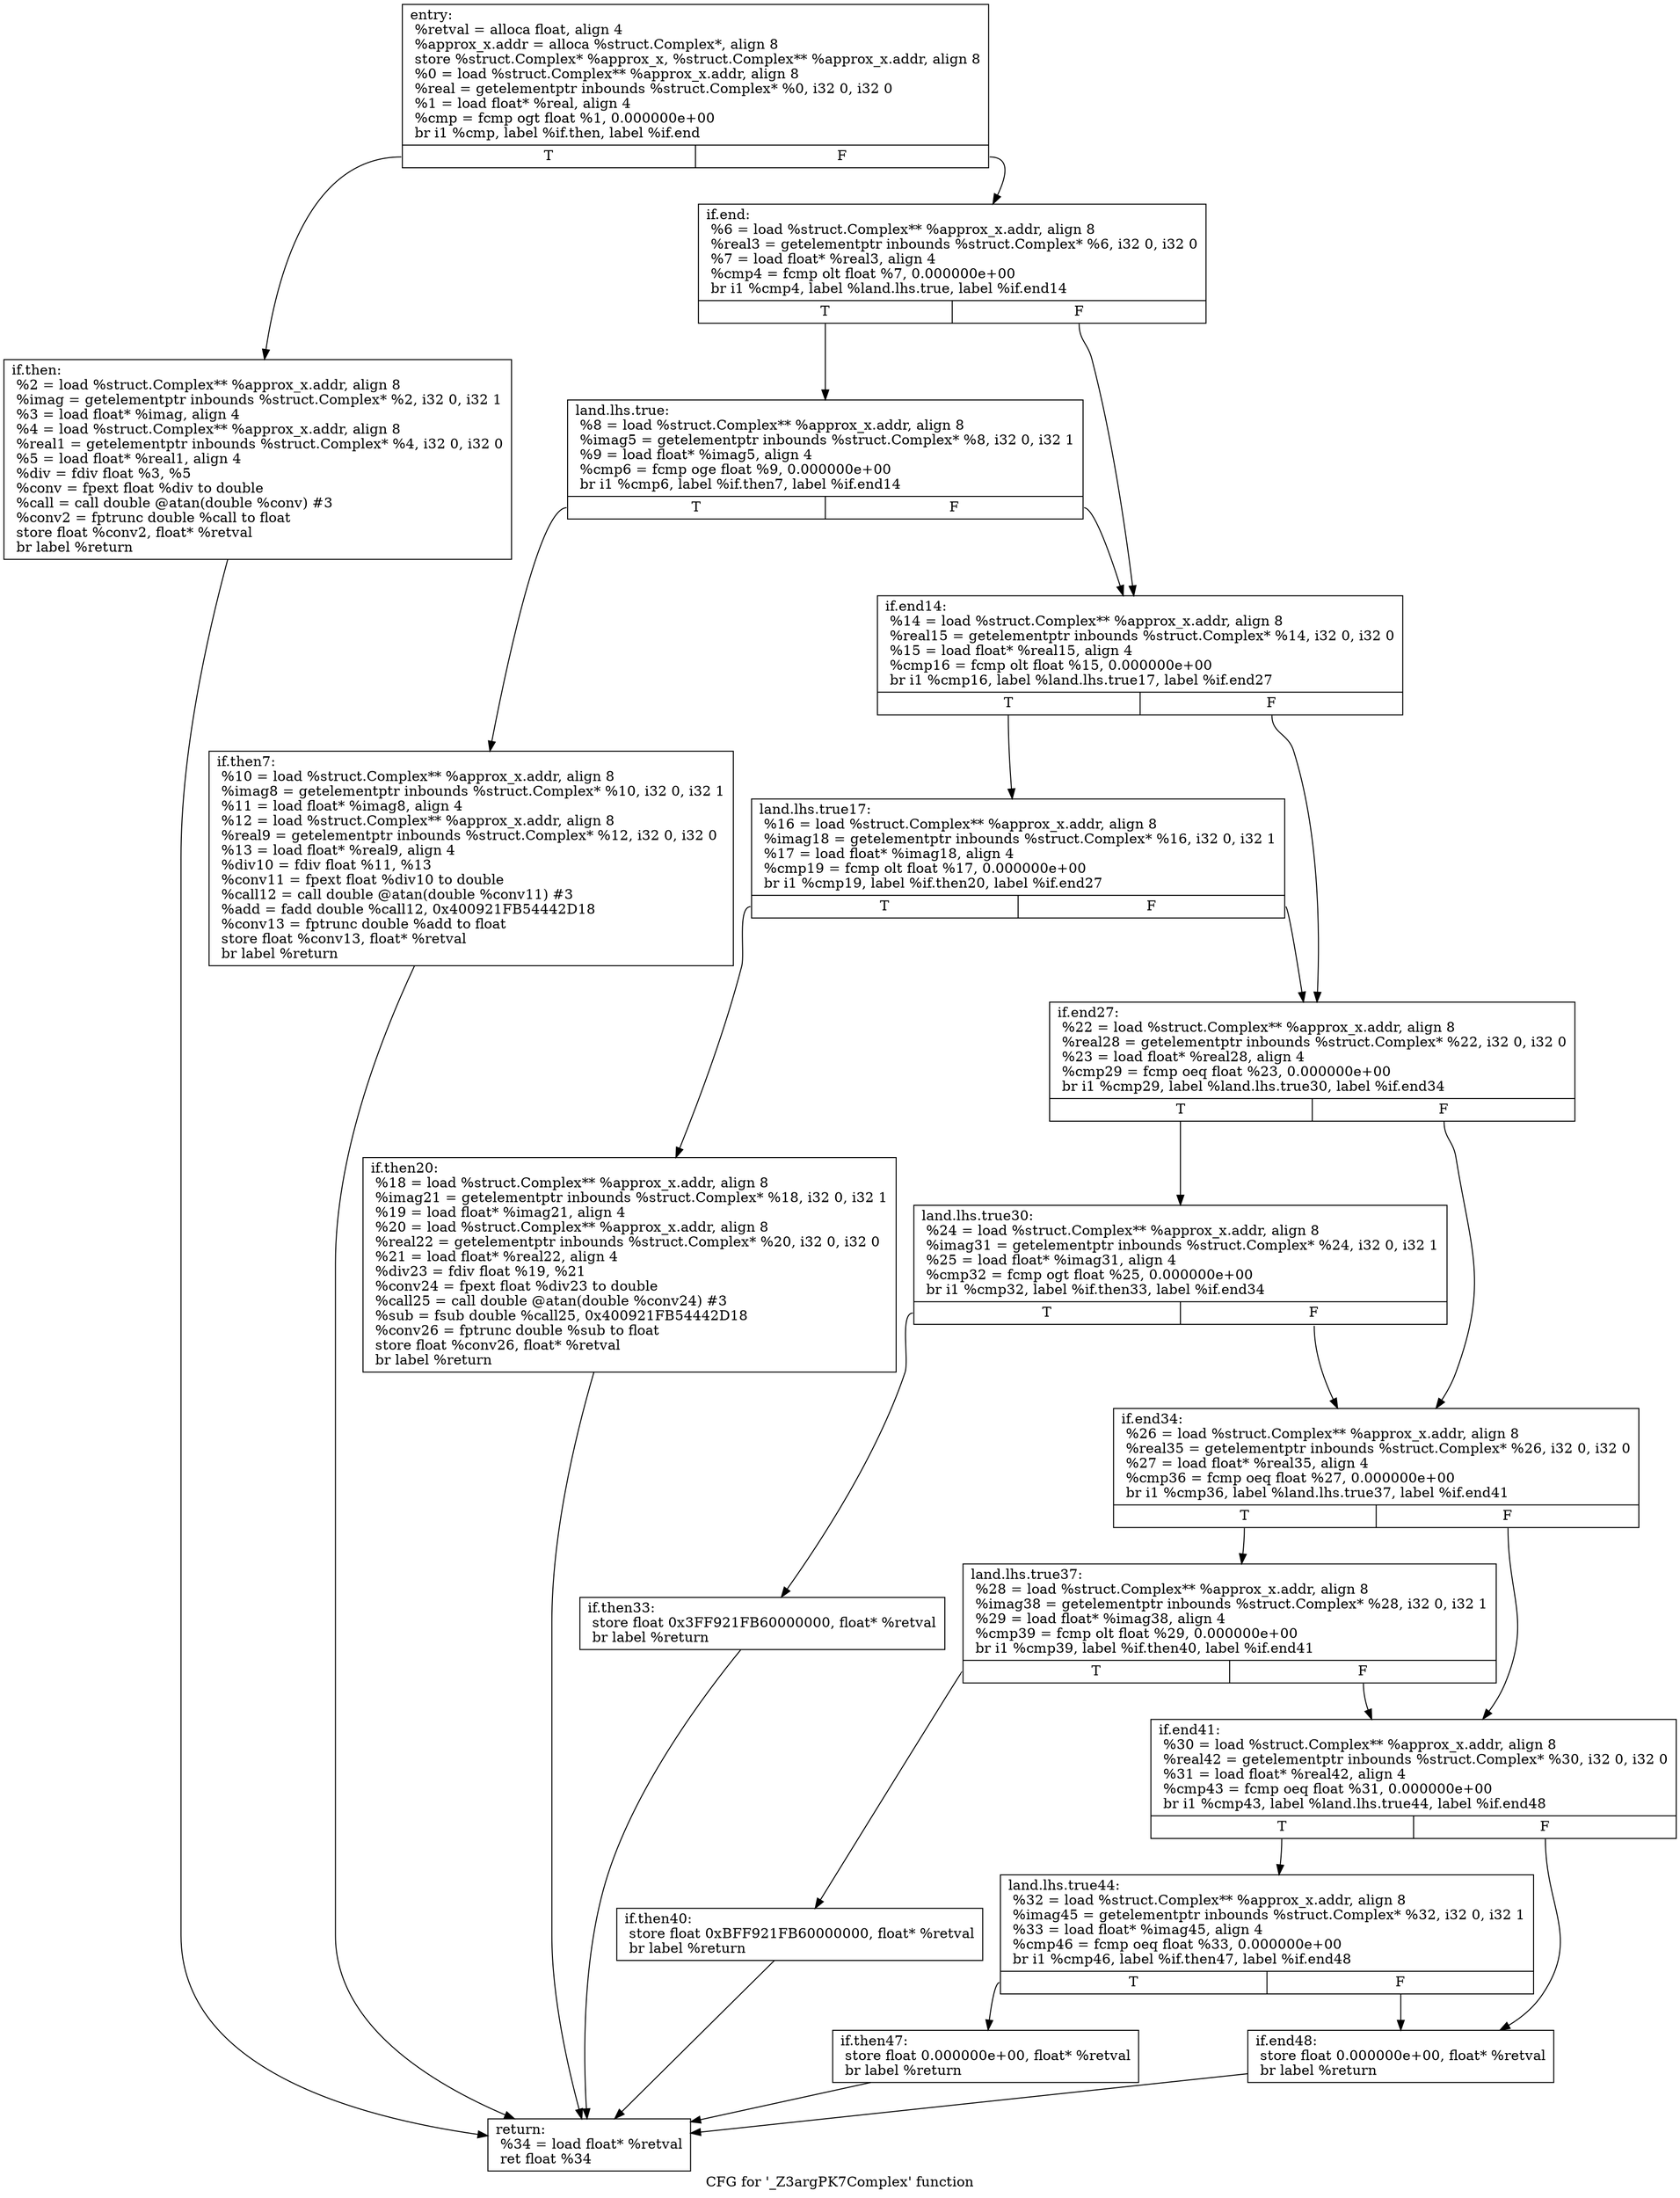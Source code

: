 digraph "CFG for '_Z3argPK7Complex' function" {
	label="CFG for '_Z3argPK7Complex' function";

	Node0x19ea130 [shape=record,label="{entry:\l  %retval = alloca float, align 4\l  %approx_x.addr = alloca %struct.Complex*, align 8\l  store %struct.Complex* %approx_x, %struct.Complex** %approx_x.addr, align 8\l  %0 = load %struct.Complex** %approx_x.addr, align 8\l  %real = getelementptr inbounds %struct.Complex* %0, i32 0, i32 0\l  %1 = load float* %real, align 4\l  %cmp = fcmp ogt float %1, 0.000000e+00\l  br i1 %cmp, label %if.then, label %if.end\l|{<s0>T|<s1>F}}"];
	Node0x19ea130:s0 -> Node0x19ea530;
	Node0x19ea130:s1 -> Node0x19ea590;
	Node0x19ea530 [shape=record,label="{if.then:                                          \l  %2 = load %struct.Complex** %approx_x.addr, align 8\l  %imag = getelementptr inbounds %struct.Complex* %2, i32 0, i32 1\l  %3 = load float* %imag, align 4\l  %4 = load %struct.Complex** %approx_x.addr, align 8\l  %real1 = getelementptr inbounds %struct.Complex* %4, i32 0, i32 0\l  %5 = load float* %real1, align 4\l  %div = fdiv float %3, %5\l  %conv = fpext float %div to double\l  %call = call double @atan(double %conv) #3\l  %conv2 = fptrunc double %call to float\l  store float %conv2, float* %retval\l  br label %return\l}"];
	Node0x19ea530 -> Node0x19eab90;
	Node0x19ea590 [shape=record,label="{if.end:                                           \l  %6 = load %struct.Complex** %approx_x.addr, align 8\l  %real3 = getelementptr inbounds %struct.Complex* %6, i32 0, i32 0\l  %7 = load float* %real3, align 4\l  %cmp4 = fcmp olt float %7, 0.000000e+00\l  br i1 %cmp4, label %land.lhs.true, label %if.end14\l|{<s0>T|<s1>F}}"];
	Node0x19ea590:s0 -> Node0x19ea5f0;
	Node0x19ea590:s1 -> Node0x19ea6b0;
	Node0x19ea5f0 [shape=record,label="{land.lhs.true:                                    \l  %8 = load %struct.Complex** %approx_x.addr, align 8\l  %imag5 = getelementptr inbounds %struct.Complex* %8, i32 0, i32 1\l  %9 = load float* %imag5, align 4\l  %cmp6 = fcmp oge float %9, 0.000000e+00\l  br i1 %cmp6, label %if.then7, label %if.end14\l|{<s0>T|<s1>F}}"];
	Node0x19ea5f0:s0 -> Node0x19ea650;
	Node0x19ea5f0:s1 -> Node0x19ea6b0;
	Node0x19ea650 [shape=record,label="{if.then7:                                         \l  %10 = load %struct.Complex** %approx_x.addr, align 8\l  %imag8 = getelementptr inbounds %struct.Complex* %10, i32 0, i32 1\l  %11 = load float* %imag8, align 4\l  %12 = load %struct.Complex** %approx_x.addr, align 8\l  %real9 = getelementptr inbounds %struct.Complex* %12, i32 0, i32 0\l  %13 = load float* %real9, align 4\l  %div10 = fdiv float %11, %13\l  %conv11 = fpext float %div10 to double\l  %call12 = call double @atan(double %conv11) #3\l  %add = fadd double %call12, 0x400921FB54442D18\l  %conv13 = fptrunc double %add to float\l  store float %conv13, float* %retval\l  br label %return\l}"];
	Node0x19ea650 -> Node0x19eab90;
	Node0x19ea6b0 [shape=record,label="{if.end14:                                         \l  %14 = load %struct.Complex** %approx_x.addr, align 8\l  %real15 = getelementptr inbounds %struct.Complex* %14, i32 0, i32 0\l  %15 = load float* %real15, align 4\l  %cmp16 = fcmp olt float %15, 0.000000e+00\l  br i1 %cmp16, label %land.lhs.true17, label %if.end27\l|{<s0>T|<s1>F}}"];
	Node0x19ea6b0:s0 -> Node0x19ea710;
	Node0x19ea6b0:s1 -> Node0x19ea7d0;
	Node0x19ea710 [shape=record,label="{land.lhs.true17:                                  \l  %16 = load %struct.Complex** %approx_x.addr, align 8\l  %imag18 = getelementptr inbounds %struct.Complex* %16, i32 0, i32 1\l  %17 = load float* %imag18, align 4\l  %cmp19 = fcmp olt float %17, 0.000000e+00\l  br i1 %cmp19, label %if.then20, label %if.end27\l|{<s0>T|<s1>F}}"];
	Node0x19ea710:s0 -> Node0x19ea770;
	Node0x19ea710:s1 -> Node0x19ea7d0;
	Node0x19ea770 [shape=record,label="{if.then20:                                        \l  %18 = load %struct.Complex** %approx_x.addr, align 8\l  %imag21 = getelementptr inbounds %struct.Complex* %18, i32 0, i32 1\l  %19 = load float* %imag21, align 4\l  %20 = load %struct.Complex** %approx_x.addr, align 8\l  %real22 = getelementptr inbounds %struct.Complex* %20, i32 0, i32 0\l  %21 = load float* %real22, align 4\l  %div23 = fdiv float %19, %21\l  %conv24 = fpext float %div23 to double\l  %call25 = call double @atan(double %conv24) #3\l  %sub = fsub double %call25, 0x400921FB54442D18\l  %conv26 = fptrunc double %sub to float\l  store float %conv26, float* %retval\l  br label %return\l}"];
	Node0x19ea770 -> Node0x19eab90;
	Node0x19ea7d0 [shape=record,label="{if.end27:                                         \l  %22 = load %struct.Complex** %approx_x.addr, align 8\l  %real28 = getelementptr inbounds %struct.Complex* %22, i32 0, i32 0\l  %23 = load float* %real28, align 4\l  %cmp29 = fcmp oeq float %23, 0.000000e+00\l  br i1 %cmp29, label %land.lhs.true30, label %if.end34\l|{<s0>T|<s1>F}}"];
	Node0x19ea7d0:s0 -> Node0x19ea830;
	Node0x19ea7d0:s1 -> Node0x19ea8f0;
	Node0x19ea830 [shape=record,label="{land.lhs.true30:                                  \l  %24 = load %struct.Complex** %approx_x.addr, align 8\l  %imag31 = getelementptr inbounds %struct.Complex* %24, i32 0, i32 1\l  %25 = load float* %imag31, align 4\l  %cmp32 = fcmp ogt float %25, 0.000000e+00\l  br i1 %cmp32, label %if.then33, label %if.end34\l|{<s0>T|<s1>F}}"];
	Node0x19ea830:s0 -> Node0x19ea890;
	Node0x19ea830:s1 -> Node0x19ea8f0;
	Node0x19ea890 [shape=record,label="{if.then33:                                        \l  store float 0x3FF921FB60000000, float* %retval\l  br label %return\l}"];
	Node0x19ea890 -> Node0x19eab90;
	Node0x19ea8f0 [shape=record,label="{if.end34:                                         \l  %26 = load %struct.Complex** %approx_x.addr, align 8\l  %real35 = getelementptr inbounds %struct.Complex* %26, i32 0, i32 0\l  %27 = load float* %real35, align 4\l  %cmp36 = fcmp oeq float %27, 0.000000e+00\l  br i1 %cmp36, label %land.lhs.true37, label %if.end41\l|{<s0>T|<s1>F}}"];
	Node0x19ea8f0:s0 -> Node0x19ea950;
	Node0x19ea8f0:s1 -> Node0x19eaa10;
	Node0x19ea950 [shape=record,label="{land.lhs.true37:                                  \l  %28 = load %struct.Complex** %approx_x.addr, align 8\l  %imag38 = getelementptr inbounds %struct.Complex* %28, i32 0, i32 1\l  %29 = load float* %imag38, align 4\l  %cmp39 = fcmp olt float %29, 0.000000e+00\l  br i1 %cmp39, label %if.then40, label %if.end41\l|{<s0>T|<s1>F}}"];
	Node0x19ea950:s0 -> Node0x19ea9b0;
	Node0x19ea950:s1 -> Node0x19eaa10;
	Node0x19ea9b0 [shape=record,label="{if.then40:                                        \l  store float 0xBFF921FB60000000, float* %retval\l  br label %return\l}"];
	Node0x19ea9b0 -> Node0x19eab90;
	Node0x19eaa10 [shape=record,label="{if.end41:                                         \l  %30 = load %struct.Complex** %approx_x.addr, align 8\l  %real42 = getelementptr inbounds %struct.Complex* %30, i32 0, i32 0\l  %31 = load float* %real42, align 4\l  %cmp43 = fcmp oeq float %31, 0.000000e+00\l  br i1 %cmp43, label %land.lhs.true44, label %if.end48\l|{<s0>T|<s1>F}}"];
	Node0x19eaa10:s0 -> Node0x19eaa70;
	Node0x19eaa10:s1 -> Node0x19eab30;
	Node0x19eaa70 [shape=record,label="{land.lhs.true44:                                  \l  %32 = load %struct.Complex** %approx_x.addr, align 8\l  %imag45 = getelementptr inbounds %struct.Complex* %32, i32 0, i32 1\l  %33 = load float* %imag45, align 4\l  %cmp46 = fcmp oeq float %33, 0.000000e+00\l  br i1 %cmp46, label %if.then47, label %if.end48\l|{<s0>T|<s1>F}}"];
	Node0x19eaa70:s0 -> Node0x19eaad0;
	Node0x19eaa70:s1 -> Node0x19eab30;
	Node0x19eaad0 [shape=record,label="{if.then47:                                        \l  store float 0.000000e+00, float* %retval\l  br label %return\l}"];
	Node0x19eaad0 -> Node0x19eab90;
	Node0x19eab30 [shape=record,label="{if.end48:                                         \l  store float 0.000000e+00, float* %retval\l  br label %return\l}"];
	Node0x19eab30 -> Node0x19eab90;
	Node0x19eab90 [shape=record,label="{return:                                           \l  %34 = load float* %retval\l  ret float %34\l}"];
}
